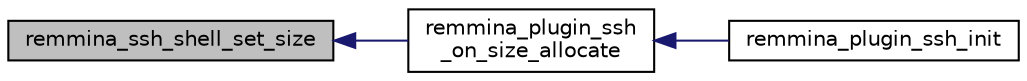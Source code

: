 digraph "remmina_ssh_shell_set_size"
{
  edge [fontname="Helvetica",fontsize="10",labelfontname="Helvetica",labelfontsize="10"];
  node [fontname="Helvetica",fontsize="10",shape=record];
  rankdir="LR";
  Node752 [label="remmina_ssh_shell_set_size",height=0.2,width=0.4,color="black", fillcolor="grey75", style="filled", fontcolor="black"];
  Node752 -> Node753 [dir="back",color="midnightblue",fontsize="10",style="solid",fontname="Helvetica"];
  Node753 [label="remmina_plugin_ssh\l_on_size_allocate",height=0.2,width=0.4,color="black", fillcolor="white", style="filled",URL="$remmina__ssh__plugin_8c.html#ac54051cfe6fedf5d60160f2540917718"];
  Node753 -> Node754 [dir="back",color="midnightblue",fontsize="10",style="solid",fontname="Helvetica"];
  Node754 [label="remmina_plugin_ssh_init",height=0.2,width=0.4,color="black", fillcolor="white", style="filled",URL="$remmina__ssh__plugin_8c.html#a62f9ea89d10bb2e375d70c9578ca95fd",tooltip="Remmina SSH plugin initialization. "];
}
